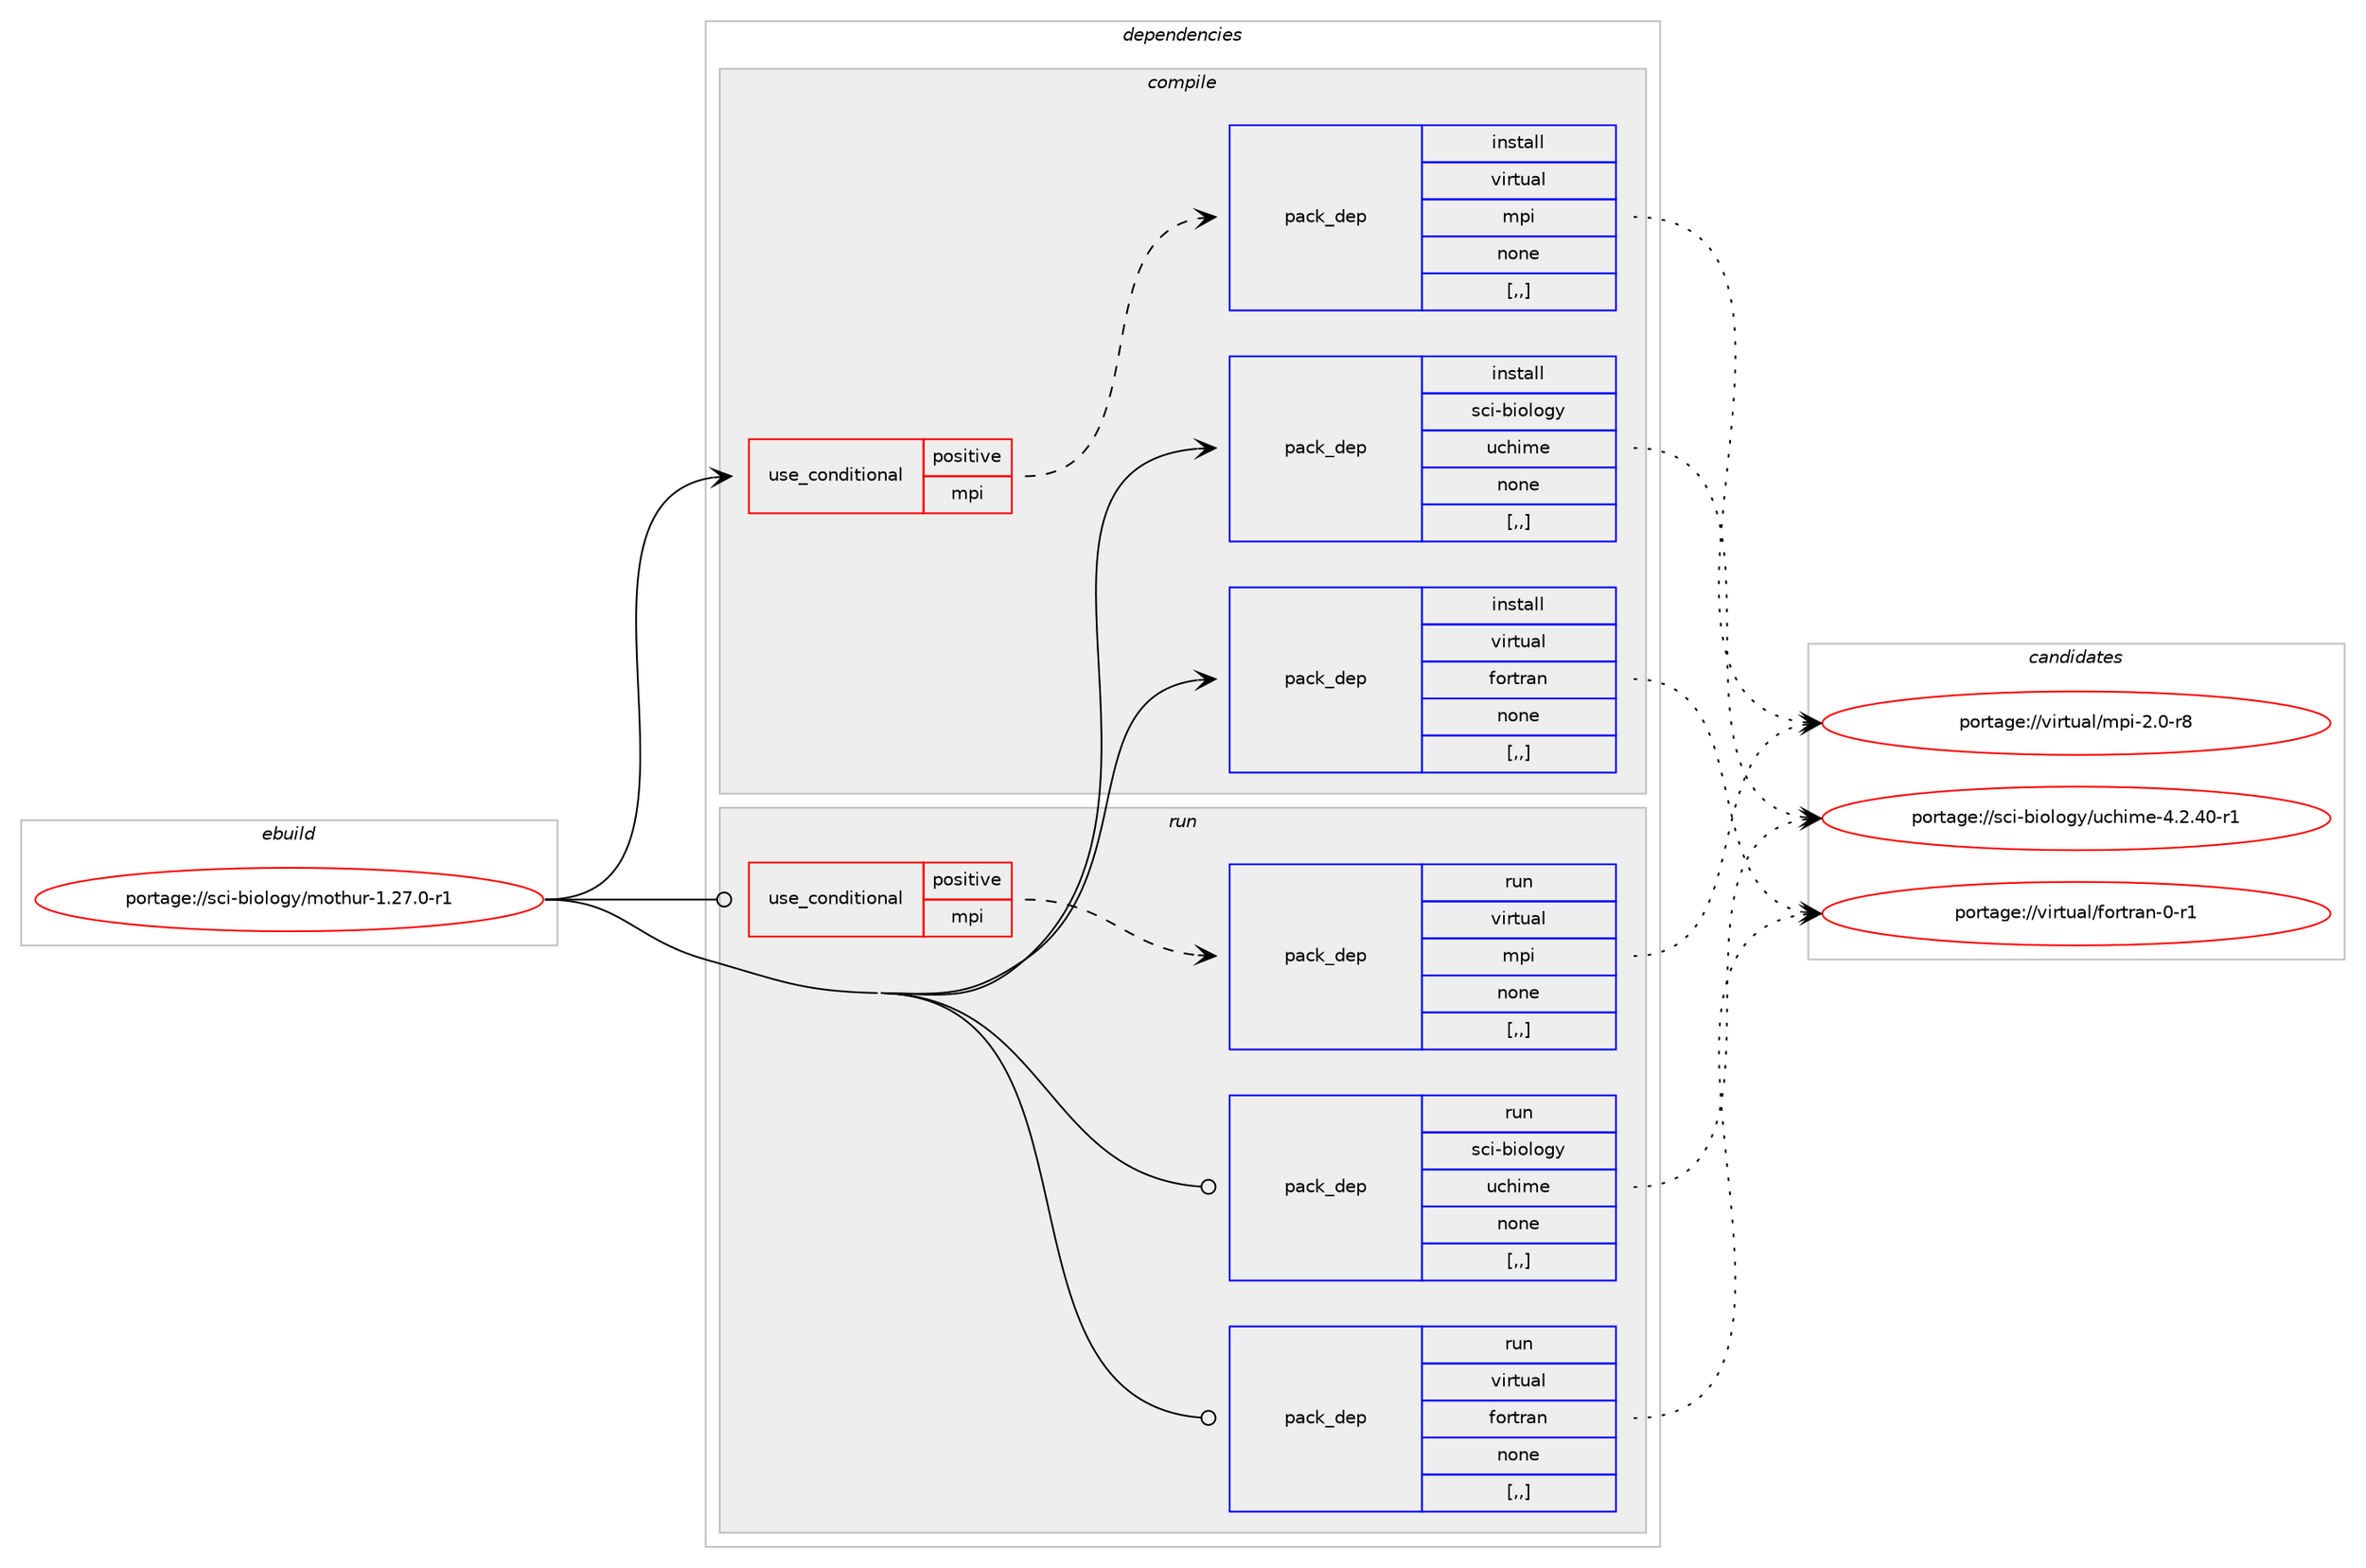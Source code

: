 digraph prolog {

# *************
# Graph options
# *************

newrank=true;
concentrate=true;
compound=true;
graph [rankdir=LR,fontname=Helvetica,fontsize=10,ranksep=1.5];#, ranksep=2.5, nodesep=0.2];
edge  [arrowhead=vee];
node  [fontname=Helvetica,fontsize=10];

# **********
# The ebuild
# **********

subgraph cluster_leftcol {
color=gray;
label=<<i>ebuild</i>>;
id [label="portage://sci-biology/mothur-1.27.0-r1", color=red, width=4, href="../sci-biology/mothur-1.27.0-r1.svg"];
}

# ****************
# The dependencies
# ****************

subgraph cluster_midcol {
color=gray;
label=<<i>dependencies</i>>;
subgraph cluster_compile {
fillcolor="#eeeeee";
style=filled;
label=<<i>compile</i>>;
subgraph cond103953 {
dependency392494 [label=<<TABLE BORDER="0" CELLBORDER="1" CELLSPACING="0" CELLPADDING="4"><TR><TD ROWSPAN="3" CELLPADDING="10">use_conditional</TD></TR><TR><TD>positive</TD></TR><TR><TD>mpi</TD></TR></TABLE>>, shape=none, color=red];
subgraph pack285744 {
dependency392495 [label=<<TABLE BORDER="0" CELLBORDER="1" CELLSPACING="0" CELLPADDING="4" WIDTH="220"><TR><TD ROWSPAN="6" CELLPADDING="30">pack_dep</TD></TR><TR><TD WIDTH="110">install</TD></TR><TR><TD>virtual</TD></TR><TR><TD>mpi</TD></TR><TR><TD>none</TD></TR><TR><TD>[,,]</TD></TR></TABLE>>, shape=none, color=blue];
}
dependency392494:e -> dependency392495:w [weight=20,style="dashed",arrowhead="vee"];
}
id:e -> dependency392494:w [weight=20,style="solid",arrowhead="vee"];
subgraph pack285745 {
dependency392496 [label=<<TABLE BORDER="0" CELLBORDER="1" CELLSPACING="0" CELLPADDING="4" WIDTH="220"><TR><TD ROWSPAN="6" CELLPADDING="30">pack_dep</TD></TR><TR><TD WIDTH="110">install</TD></TR><TR><TD>sci-biology</TD></TR><TR><TD>uchime</TD></TR><TR><TD>none</TD></TR><TR><TD>[,,]</TD></TR></TABLE>>, shape=none, color=blue];
}
id:e -> dependency392496:w [weight=20,style="solid",arrowhead="vee"];
subgraph pack285746 {
dependency392497 [label=<<TABLE BORDER="0" CELLBORDER="1" CELLSPACING="0" CELLPADDING="4" WIDTH="220"><TR><TD ROWSPAN="6" CELLPADDING="30">pack_dep</TD></TR><TR><TD WIDTH="110">install</TD></TR><TR><TD>virtual</TD></TR><TR><TD>fortran</TD></TR><TR><TD>none</TD></TR><TR><TD>[,,]</TD></TR></TABLE>>, shape=none, color=blue];
}
id:e -> dependency392497:w [weight=20,style="solid",arrowhead="vee"];
}
subgraph cluster_compileandrun {
fillcolor="#eeeeee";
style=filled;
label=<<i>compile and run</i>>;
}
subgraph cluster_run {
fillcolor="#eeeeee";
style=filled;
label=<<i>run</i>>;
subgraph cond103954 {
dependency392498 [label=<<TABLE BORDER="0" CELLBORDER="1" CELLSPACING="0" CELLPADDING="4"><TR><TD ROWSPAN="3" CELLPADDING="10">use_conditional</TD></TR><TR><TD>positive</TD></TR><TR><TD>mpi</TD></TR></TABLE>>, shape=none, color=red];
subgraph pack285747 {
dependency392499 [label=<<TABLE BORDER="0" CELLBORDER="1" CELLSPACING="0" CELLPADDING="4" WIDTH="220"><TR><TD ROWSPAN="6" CELLPADDING="30">pack_dep</TD></TR><TR><TD WIDTH="110">run</TD></TR><TR><TD>virtual</TD></TR><TR><TD>mpi</TD></TR><TR><TD>none</TD></TR><TR><TD>[,,]</TD></TR></TABLE>>, shape=none, color=blue];
}
dependency392498:e -> dependency392499:w [weight=20,style="dashed",arrowhead="vee"];
}
id:e -> dependency392498:w [weight=20,style="solid",arrowhead="odot"];
subgraph pack285748 {
dependency392500 [label=<<TABLE BORDER="0" CELLBORDER="1" CELLSPACING="0" CELLPADDING="4" WIDTH="220"><TR><TD ROWSPAN="6" CELLPADDING="30">pack_dep</TD></TR><TR><TD WIDTH="110">run</TD></TR><TR><TD>sci-biology</TD></TR><TR><TD>uchime</TD></TR><TR><TD>none</TD></TR><TR><TD>[,,]</TD></TR></TABLE>>, shape=none, color=blue];
}
id:e -> dependency392500:w [weight=20,style="solid",arrowhead="odot"];
subgraph pack285749 {
dependency392501 [label=<<TABLE BORDER="0" CELLBORDER="1" CELLSPACING="0" CELLPADDING="4" WIDTH="220"><TR><TD ROWSPAN="6" CELLPADDING="30">pack_dep</TD></TR><TR><TD WIDTH="110">run</TD></TR><TR><TD>virtual</TD></TR><TR><TD>fortran</TD></TR><TR><TD>none</TD></TR><TR><TD>[,,]</TD></TR></TABLE>>, shape=none, color=blue];
}
id:e -> dependency392501:w [weight=20,style="solid",arrowhead="odot"];
}
}

# **************
# The candidates
# **************

subgraph cluster_choices {
rank=same;
color=gray;
label=<<i>candidates</i>>;

subgraph choice285744 {
color=black;
nodesep=1;
choice1181051141161179710847109112105455046484511456 [label="portage://virtual/mpi-2.0-r8", color=red, width=4,href="../virtual/mpi-2.0-r8.svg"];
dependency392495:e -> choice1181051141161179710847109112105455046484511456:w [style=dotted,weight="100"];
}
subgraph choice285745 {
color=black;
nodesep=1;
choice1159910545981051111081111031214711799104105109101455246504652484511449 [label="portage://sci-biology/uchime-4.2.40-r1", color=red, width=4,href="../sci-biology/uchime-4.2.40-r1.svg"];
dependency392496:e -> choice1159910545981051111081111031214711799104105109101455246504652484511449:w [style=dotted,weight="100"];
}
subgraph choice285746 {
color=black;
nodesep=1;
choice11810511411611797108471021111141161149711045484511449 [label="portage://virtual/fortran-0-r1", color=red, width=4,href="../virtual/fortran-0-r1.svg"];
dependency392497:e -> choice11810511411611797108471021111141161149711045484511449:w [style=dotted,weight="100"];
}
subgraph choice285747 {
color=black;
nodesep=1;
choice1181051141161179710847109112105455046484511456 [label="portage://virtual/mpi-2.0-r8", color=red, width=4,href="../virtual/mpi-2.0-r8.svg"];
dependency392499:e -> choice1181051141161179710847109112105455046484511456:w [style=dotted,weight="100"];
}
subgraph choice285748 {
color=black;
nodesep=1;
choice1159910545981051111081111031214711799104105109101455246504652484511449 [label="portage://sci-biology/uchime-4.2.40-r1", color=red, width=4,href="../sci-biology/uchime-4.2.40-r1.svg"];
dependency392500:e -> choice1159910545981051111081111031214711799104105109101455246504652484511449:w [style=dotted,weight="100"];
}
subgraph choice285749 {
color=black;
nodesep=1;
choice11810511411611797108471021111141161149711045484511449 [label="portage://virtual/fortran-0-r1", color=red, width=4,href="../virtual/fortran-0-r1.svg"];
dependency392501:e -> choice11810511411611797108471021111141161149711045484511449:w [style=dotted,weight="100"];
}
}

}

